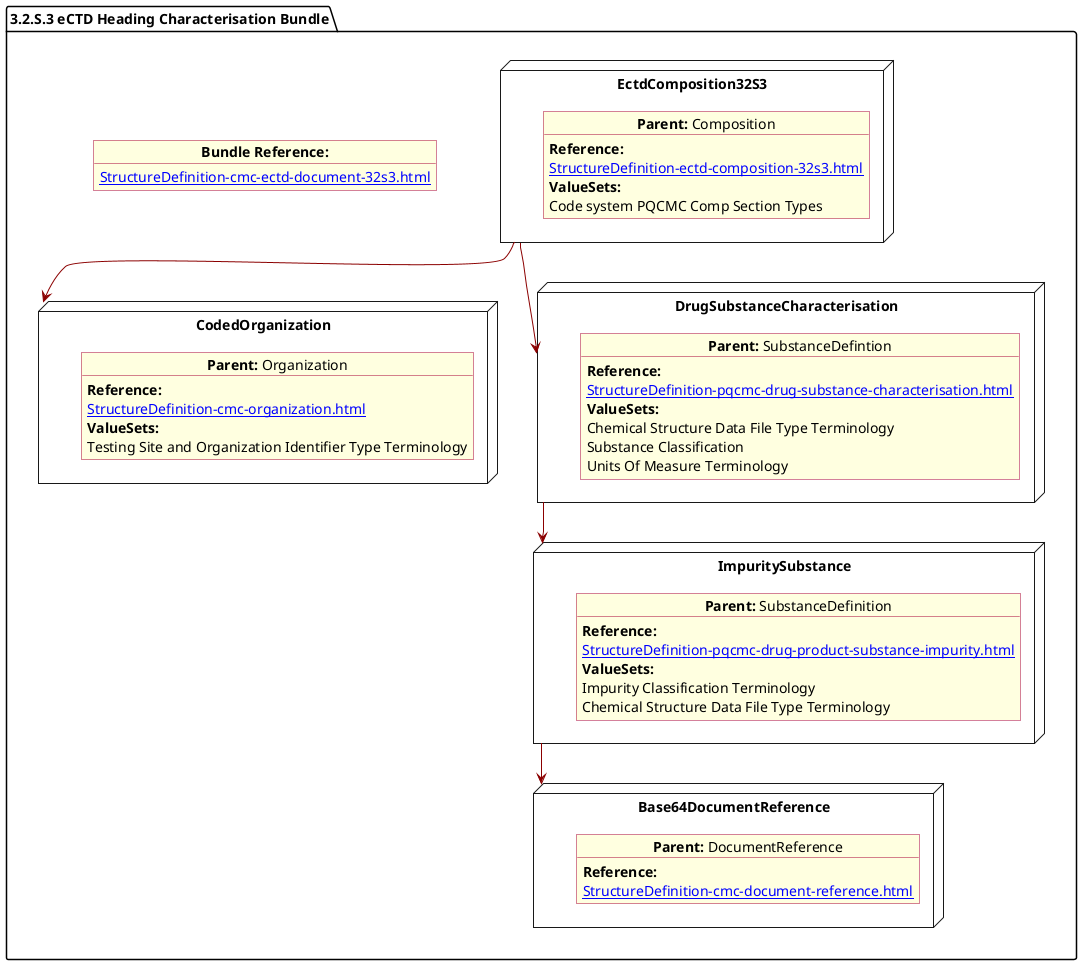@startuml SubstanceImpurity
allowmixing
'Mixed model of use case and object
skinparam svgDimensionStyle false
skinparam ObjectBackgroundColor LightYellow
skinparam ObjectBorderColor #A80036
skinparam activityDiamondBorderColor #A80036
skinparam activityDiamondBackgroundColor lawnGreen
skinparam ClassBorderThickness 4

package "3.2.S.3 eCTD Heading Characterisation Bundle" as NODES {
  object "**Bundle Reference:**" as objbun {
    [[StructureDefinition-cmc-ectd-document-32s3.html]]
  }

  node "EctdComposition32S3" as N1 {

    object "**Parent:** Composition" as obj1 {
      **Reference:**
      [[StructureDefinition-ectd-composition-32s3.html]]
      **ValueSets:**
      Code system PQCMC Comp Section Types
    }
  }
  node "CodedOrganization" as NSO {

    object "**Parent:** Organization" as objAu {
      **Reference:**
      [[StructureDefinition-cmc-organization.html]]
      **ValueSets:**
      Testing Site and Organization Identifier Type Terminology
    }
  }

  node "DrugSubstanceCharacterisation" as NN {

    object "**Parent:** SubstanceDefintion" as obj3 {

      **Reference:**
      [[StructureDefinition-pqcmc-drug-substance-characterisation.html]]
      **ValueSets:**
      Chemical Structure Data File Type Terminology
      Substance Classification
      Units Of Measure Terminology
    }
  }

  node "ImpuritySubstance" as N6 {

    object "**Parent:** SubstanceDefinition" as obj2 {
      **Reference:**
      [[StructureDefinition-pqcmc-drug-product-substance-impurity.html]]
      **ValueSets:**
      Impurity Classification Terminology
      Chemical Structure Data File Type Terminology
    }
  }
  node "Base64DocumentReference" as NB64 {

    object "**Parent:** DocumentReference"  as obj64 {

      **Reference:**
      [[StructureDefinition-cmc-document-reference.html]]
    }

  }
  N1 -[#darkred]-> NSO
  NN -[#darkred]-> N6
  N1 -[#darkred]-> NN
  N6 -[#darkred]-> NB64
}
@enduml